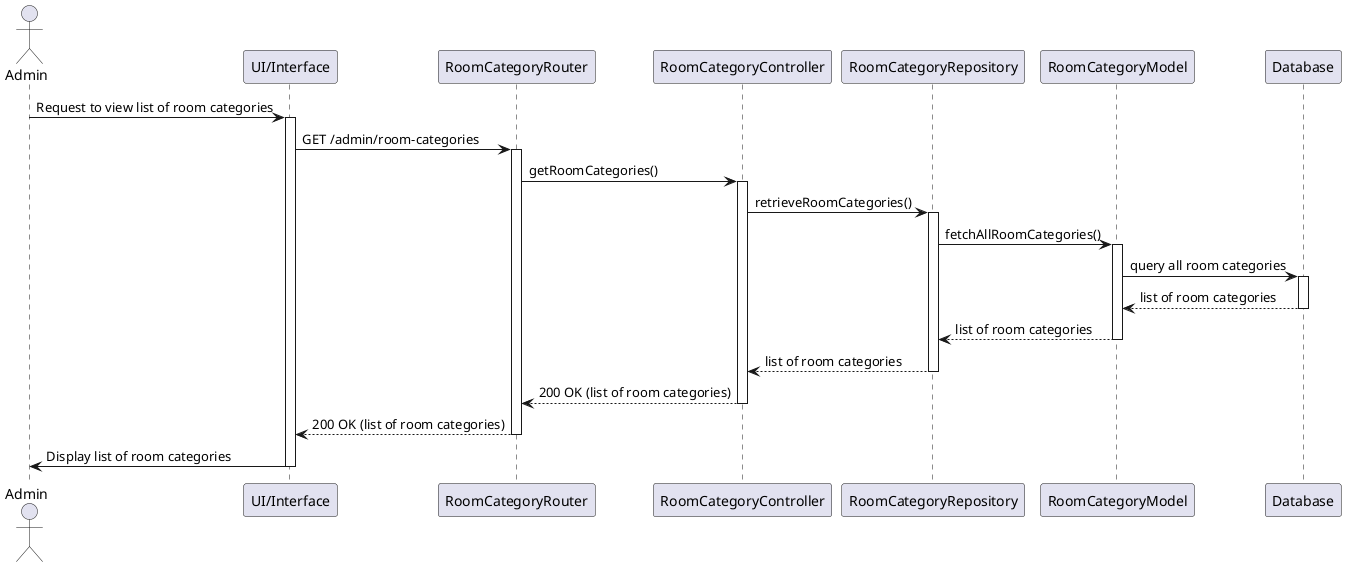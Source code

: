 @startuml
actor Admin
participant "UI/Interface" as UI
participant "RoomCategoryRouter" as Router
participant "RoomCategoryController" as Controller
participant "RoomCategoryRepository" as Repository
participant "RoomCategoryModel" as RoomCategoryModel
participant "Database" as DB

Admin -> UI: Request to view list of room categories
activate UI
UI -> Router: GET /admin/room-categories
activate Router
Router -> Controller: getRoomCategories()
activate Controller
Controller -> Repository: retrieveRoomCategories()
activate Repository

Repository -> RoomCategoryModel: fetchAllRoomCategories()
activate RoomCategoryModel
RoomCategoryModel -> DB: query all room categories
activate DB
DB --> RoomCategoryModel: list of room categories
deactivate DB
RoomCategoryModel --> Repository: list of room categories
deactivate RoomCategoryModel
Repository --> Controller: list of room categories
deactivate Repository

Controller --> Router: 200 OK (list of room categories)
deactivate Controller
Router --> UI: 200 OK (list of room categories)
deactivate Router
UI -> Admin: Display list of room categories
deactivate UI
@enduml
